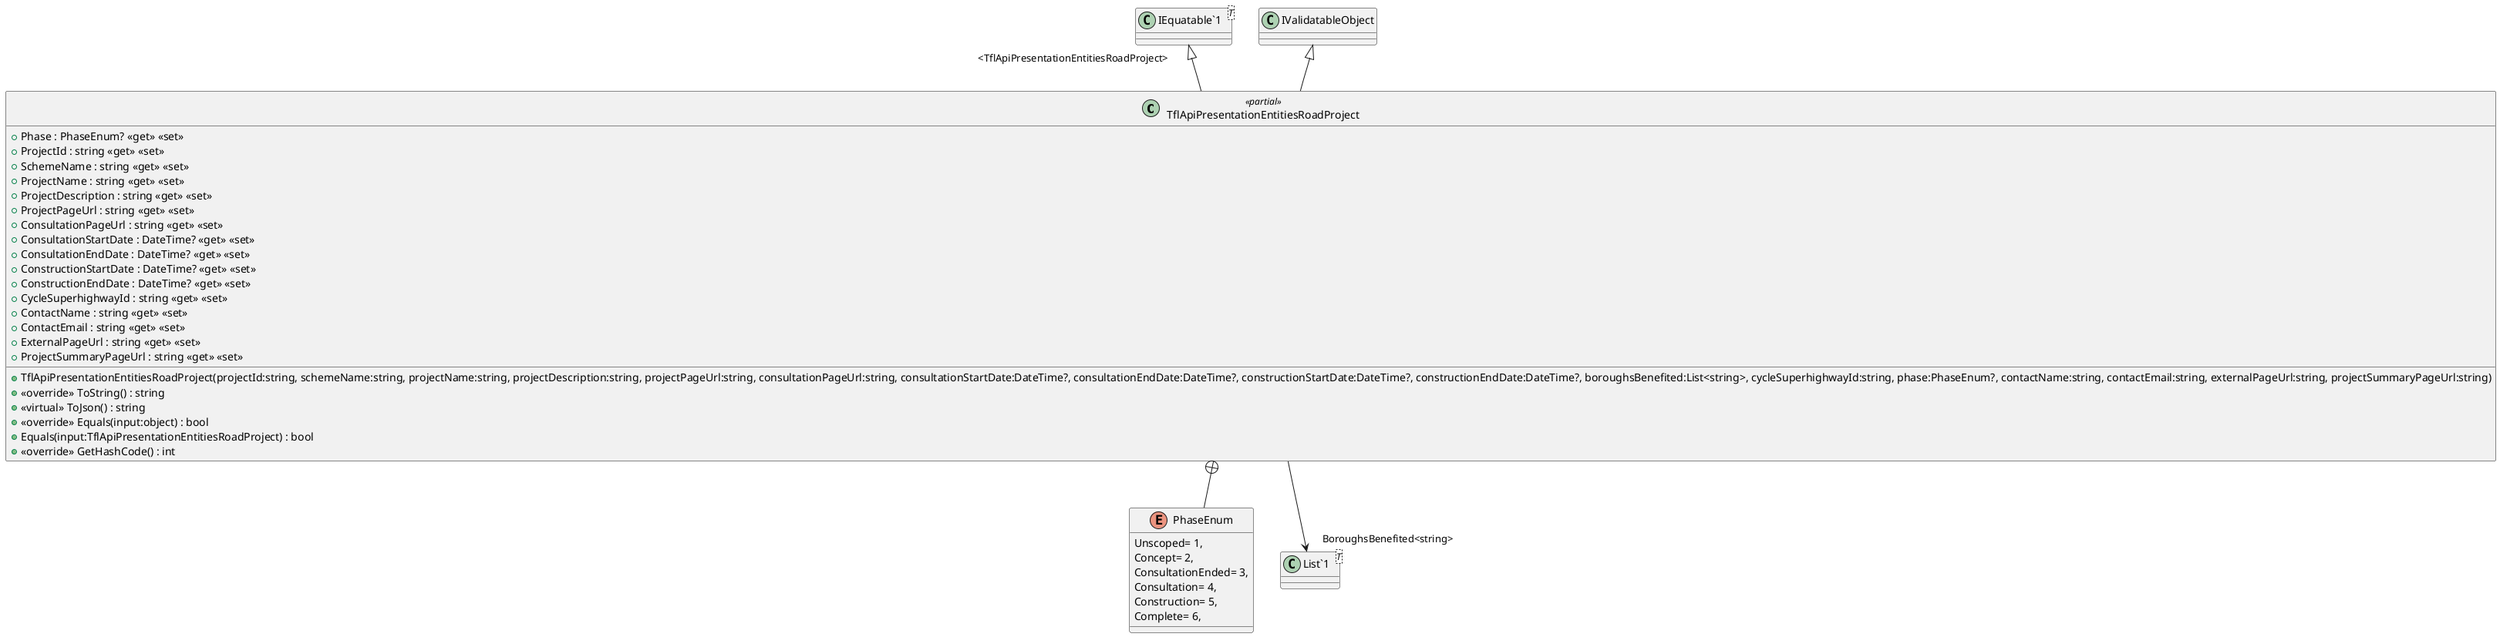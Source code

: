 @startuml
class TflApiPresentationEntitiesRoadProject <<partial>> {
    + Phase : PhaseEnum? <<get>> <<set>>
    + TflApiPresentationEntitiesRoadProject(projectId:string, schemeName:string, projectName:string, projectDescription:string, projectPageUrl:string, consultationPageUrl:string, consultationStartDate:DateTime?, consultationEndDate:DateTime?, constructionStartDate:DateTime?, constructionEndDate:DateTime?, boroughsBenefited:List<string>, cycleSuperhighwayId:string, phase:PhaseEnum?, contactName:string, contactEmail:string, externalPageUrl:string, projectSummaryPageUrl:string)
    + ProjectId : string <<get>> <<set>>
    + SchemeName : string <<get>> <<set>>
    + ProjectName : string <<get>> <<set>>
    + ProjectDescription : string <<get>> <<set>>
    + ProjectPageUrl : string <<get>> <<set>>
    + ConsultationPageUrl : string <<get>> <<set>>
    + ConsultationStartDate : DateTime? <<get>> <<set>>
    + ConsultationEndDate : DateTime? <<get>> <<set>>
    + ConstructionStartDate : DateTime? <<get>> <<set>>
    + ConstructionEndDate : DateTime? <<get>> <<set>>
    + CycleSuperhighwayId : string <<get>> <<set>>
    + ContactName : string <<get>> <<set>>
    + ContactEmail : string <<get>> <<set>>
    + ExternalPageUrl : string <<get>> <<set>>
    + ProjectSummaryPageUrl : string <<get>> <<set>>
    + <<override>> ToString() : string
    + <<virtual>> ToJson() : string
    + <<override>> Equals(input:object) : bool
    + Equals(input:TflApiPresentationEntitiesRoadProject) : bool
    + <<override>> GetHashCode() : int
}
class "IEquatable`1"<T> {
}
enum PhaseEnum {
    Unscoped= 1,
    Concept= 2,
    ConsultationEnded= 3,
    Consultation= 4,
    Construction= 5,
    Complete= 6,
}
class "List`1"<T> {
}
"IEquatable`1" "<TflApiPresentationEntitiesRoadProject>" <|-- TflApiPresentationEntitiesRoadProject
IValidatableObject <|-- TflApiPresentationEntitiesRoadProject
TflApiPresentationEntitiesRoadProject --> "BoroughsBenefited<string>" "List`1"
TflApiPresentationEntitiesRoadProject +-- PhaseEnum
@enduml
